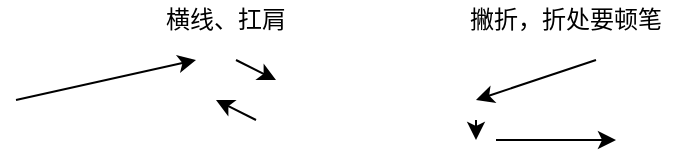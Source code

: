 <mxfile version="12.6.7" type="github">
  <diagram id="cZXRidXEHzPux_JF5TD2" name="Page-1">
    <mxGraphModel dx="782" dy="476" grid="1" gridSize="10" guides="1" tooltips="1" connect="1" arrows="1" fold="1" page="1" pageScale="1" pageWidth="2339" pageHeight="3300" math="0" shadow="0">
      <root>
        <mxCell id="0"/>
        <mxCell id="1" parent="0"/>
        <mxCell id="doo729Usdz_mEmaZW31Z-1" value="撇折，折处要顿笔" style="text;html=1;strokeColor=none;fillColor=none;align=center;verticalAlign=middle;whiteSpace=wrap;rounded=0;" vertex="1" parent="1">
          <mxGeometry x="280" y="60" width="110" height="20" as="geometry"/>
        </mxCell>
        <mxCell id="doo729Usdz_mEmaZW31Z-2" value="" style="endArrow=classic;html=1;" edge="1" parent="1">
          <mxGeometry width="50" height="50" relative="1" as="geometry">
            <mxPoint x="60" y="110" as="sourcePoint"/>
            <mxPoint x="150" y="90" as="targetPoint"/>
          </mxGeometry>
        </mxCell>
        <mxCell id="doo729Usdz_mEmaZW31Z-3" value="" style="endArrow=classic;html=1;" edge="1" parent="1">
          <mxGeometry width="50" height="50" relative="1" as="geometry">
            <mxPoint x="170" y="90" as="sourcePoint"/>
            <mxPoint x="190" y="100" as="targetPoint"/>
          </mxGeometry>
        </mxCell>
        <mxCell id="doo729Usdz_mEmaZW31Z-4" value="" style="endArrow=classic;html=1;" edge="1" parent="1">
          <mxGeometry width="50" height="50" relative="1" as="geometry">
            <mxPoint x="180" y="120" as="sourcePoint"/>
            <mxPoint x="160" y="110" as="targetPoint"/>
          </mxGeometry>
        </mxCell>
        <mxCell id="doo729Usdz_mEmaZW31Z-8" value="横线、扛肩" style="text;html=1;strokeColor=none;fillColor=none;align=center;verticalAlign=middle;whiteSpace=wrap;rounded=0;" vertex="1" parent="1">
          <mxGeometry x="110" y="60" width="110" height="20" as="geometry"/>
        </mxCell>
        <mxCell id="doo729Usdz_mEmaZW31Z-9" value="" style="endArrow=classic;html=1;" edge="1" parent="1">
          <mxGeometry width="50" height="50" relative="1" as="geometry">
            <mxPoint x="350" y="90" as="sourcePoint"/>
            <mxPoint x="290" y="110" as="targetPoint"/>
          </mxGeometry>
        </mxCell>
        <mxCell id="doo729Usdz_mEmaZW31Z-10" value="" style="endArrow=classic;html=1;" edge="1" parent="1">
          <mxGeometry width="50" height="50" relative="1" as="geometry">
            <mxPoint x="290" y="120" as="sourcePoint"/>
            <mxPoint x="290" y="130" as="targetPoint"/>
          </mxGeometry>
        </mxCell>
        <mxCell id="doo729Usdz_mEmaZW31Z-11" value="" style="endArrow=classic;html=1;" edge="1" parent="1">
          <mxGeometry width="50" height="50" relative="1" as="geometry">
            <mxPoint x="300" y="130" as="sourcePoint"/>
            <mxPoint x="360" y="130" as="targetPoint"/>
          </mxGeometry>
        </mxCell>
      </root>
    </mxGraphModel>
  </diagram>
</mxfile>
